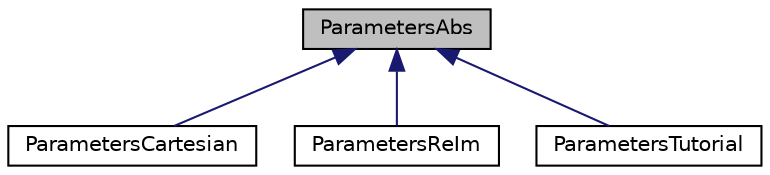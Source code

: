digraph "ParametersAbs"
{
  edge [fontname="Helvetica",fontsize="10",labelfontname="Helvetica",labelfontsize="10"];
  node [fontname="Helvetica",fontsize="10",shape=record];
  Node0 [label="ParametersAbs",height=0.2,width=0.4,color="black", fillcolor="grey75", style="filled", fontcolor="black"];
  Node0 -> Node1 [dir="back",color="midnightblue",fontsize="10",style="solid",fontname="Helvetica"];
  Node1 [label="ParametersCartesian",height=0.2,width=0.4,color="black", fillcolor="white", style="filled",URL="$class_parameters_cartesian.html",tooltip="Author: Till Moritz Karbach, moritz.karbach@cern.ch Date: April 2013. "];
  Node0 -> Node2 [dir="back",color="midnightblue",fontsize="10",style="solid",fontname="Helvetica"];
  Node2 [label="ParametersReIm",height=0.2,width=0.4,color="black", fillcolor="white", style="filled",URL="$class_parameters_re_im.html"];
  Node0 -> Node3 [dir="back",color="midnightblue",fontsize="10",style="solid",fontname="Helvetica"];
  Node3 [label="ParametersTutorial",height=0.2,width=0.4,color="black", fillcolor="white", style="filled",URL="$class_parameters_tutorial.html",tooltip="Author: Till Moritz Karbach, moritz.karbach@cern.ch Date: April 2013. "];
}
